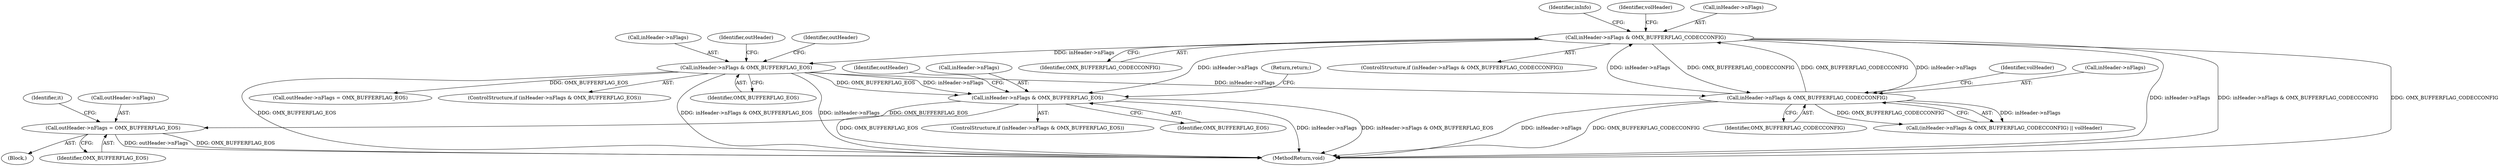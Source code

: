 digraph "0_Android_d4271b792bdad85a80e2b83ab34c4b30b74f53ec@pointer" {
"1000198" [label="(Call,outHeader->nFlags = OMX_BUFFERFLAG_EOS)"];
"1000187" [label="(Call,inHeader->nFlags & OMX_BUFFERFLAG_EOS)"];
"1000367" [label="(Call,inHeader->nFlags & OMX_BUFFERFLAG_CODECCONFIG)"];
"1000285" [label="(Call,inHeader->nFlags & OMX_BUFFERFLAG_CODECCONFIG)"];
"1000627" [label="(Call,inHeader->nFlags & OMX_BUFFERFLAG_EOS)"];
"1000289" [label="(Identifier,OMX_BUFFERFLAG_CODECCONFIG)"];
"1000202" [label="(Identifier,OMX_BUFFERFLAG_EOS)"];
"1000375" [label="(Identifier,inInfo)"];
"1000198" [label="(Call,outHeader->nFlags = OMX_BUFFERFLAG_EOS)"];
"1000627" [label="(Call,inHeader->nFlags & OMX_BUFFERFLAG_EOS)"];
"1000192" [label="(Block,)"];
"1000195" [label="(Identifier,outHeader)"];
"1000633" [label="(Call,outHeader->nFlags = OMX_BUFFERFLAG_EOS)"];
"1000626" [label="(ControlStructure,if (inHeader->nFlags & OMX_BUFFERFLAG_EOS))"];
"1000284" [label="(Call,(inHeader->nFlags & OMX_BUFFERFLAG_CODECCONFIG) || volHeader)"];
"1000367" [label="(Call,inHeader->nFlags & OMX_BUFFERFLAG_CODECCONFIG)"];
"1000186" [label="(ControlStructure,if (inHeader->nFlags & OMX_BUFFERFLAG_EOS))"];
"1000371" [label="(Identifier,OMX_BUFFERFLAG_CODECCONFIG)"];
"1000390" [label="(Identifier,volHeader)"];
"1000286" [label="(Call,inHeader->nFlags)"];
"1000191" [label="(Identifier,OMX_BUFFERFLAG_EOS)"];
"1000188" [label="(Call,inHeader->nFlags)"];
"1000187" [label="(Call,inHeader->nFlags & OMX_BUFFERFLAG_EOS)"];
"1000628" [label="(Call,inHeader->nFlags)"];
"1000199" [label="(Call,outHeader->nFlags)"];
"1000368" [label="(Call,inHeader->nFlags)"];
"1000237" [label="(Return,return;)"];
"1000366" [label="(ControlStructure,if (inHeader->nFlags & OMX_BUFFERFLAG_CODECCONFIG))"];
"1000205" [label="(Identifier,it)"];
"1000715" [label="(MethodReturn,void)"];
"1000285" [label="(Call,inHeader->nFlags & OMX_BUFFERFLAG_CODECCONFIG)"];
"1000290" [label="(Identifier,volHeader)"];
"1000642" [label="(Identifier,outHeader)"];
"1000635" [label="(Identifier,outHeader)"];
"1000631" [label="(Identifier,OMX_BUFFERFLAG_EOS)"];
"1000198" -> "1000192"  [label="AST: "];
"1000198" -> "1000202"  [label="CFG: "];
"1000199" -> "1000198"  [label="AST: "];
"1000202" -> "1000198"  [label="AST: "];
"1000205" -> "1000198"  [label="CFG: "];
"1000198" -> "1000715"  [label="DDG: outHeader->nFlags"];
"1000198" -> "1000715"  [label="DDG: OMX_BUFFERFLAG_EOS"];
"1000187" -> "1000198"  [label="DDG: OMX_BUFFERFLAG_EOS"];
"1000187" -> "1000186"  [label="AST: "];
"1000187" -> "1000191"  [label="CFG: "];
"1000188" -> "1000187"  [label="AST: "];
"1000191" -> "1000187"  [label="AST: "];
"1000195" -> "1000187"  [label="CFG: "];
"1000237" -> "1000187"  [label="CFG: "];
"1000187" -> "1000715"  [label="DDG: inHeader->nFlags"];
"1000187" -> "1000715"  [label="DDG: inHeader->nFlags & OMX_BUFFERFLAG_EOS"];
"1000187" -> "1000715"  [label="DDG: OMX_BUFFERFLAG_EOS"];
"1000367" -> "1000187"  [label="DDG: inHeader->nFlags"];
"1000627" -> "1000187"  [label="DDG: inHeader->nFlags"];
"1000627" -> "1000187"  [label="DDG: OMX_BUFFERFLAG_EOS"];
"1000367" -> "1000366"  [label="AST: "];
"1000367" -> "1000371"  [label="CFG: "];
"1000368" -> "1000367"  [label="AST: "];
"1000371" -> "1000367"  [label="AST: "];
"1000375" -> "1000367"  [label="CFG: "];
"1000390" -> "1000367"  [label="CFG: "];
"1000367" -> "1000715"  [label="DDG: inHeader->nFlags"];
"1000367" -> "1000715"  [label="DDG: inHeader->nFlags & OMX_BUFFERFLAG_CODECCONFIG"];
"1000367" -> "1000715"  [label="DDG: OMX_BUFFERFLAG_CODECCONFIG"];
"1000367" -> "1000285"  [label="DDG: inHeader->nFlags"];
"1000367" -> "1000285"  [label="DDG: OMX_BUFFERFLAG_CODECCONFIG"];
"1000285" -> "1000367"  [label="DDG: inHeader->nFlags"];
"1000285" -> "1000367"  [label="DDG: OMX_BUFFERFLAG_CODECCONFIG"];
"1000367" -> "1000627"  [label="DDG: inHeader->nFlags"];
"1000285" -> "1000284"  [label="AST: "];
"1000285" -> "1000289"  [label="CFG: "];
"1000286" -> "1000285"  [label="AST: "];
"1000289" -> "1000285"  [label="AST: "];
"1000290" -> "1000285"  [label="CFG: "];
"1000284" -> "1000285"  [label="CFG: "];
"1000285" -> "1000715"  [label="DDG: inHeader->nFlags"];
"1000285" -> "1000715"  [label="DDG: OMX_BUFFERFLAG_CODECCONFIG"];
"1000285" -> "1000284"  [label="DDG: inHeader->nFlags"];
"1000285" -> "1000284"  [label="DDG: OMX_BUFFERFLAG_CODECCONFIG"];
"1000627" -> "1000285"  [label="DDG: inHeader->nFlags"];
"1000627" -> "1000626"  [label="AST: "];
"1000627" -> "1000631"  [label="CFG: "];
"1000628" -> "1000627"  [label="AST: "];
"1000631" -> "1000627"  [label="AST: "];
"1000635" -> "1000627"  [label="CFG: "];
"1000642" -> "1000627"  [label="CFG: "];
"1000627" -> "1000715"  [label="DDG: OMX_BUFFERFLAG_EOS"];
"1000627" -> "1000715"  [label="DDG: inHeader->nFlags & OMX_BUFFERFLAG_EOS"];
"1000627" -> "1000715"  [label="DDG: inHeader->nFlags"];
"1000627" -> "1000633"  [label="DDG: OMX_BUFFERFLAG_EOS"];
}
